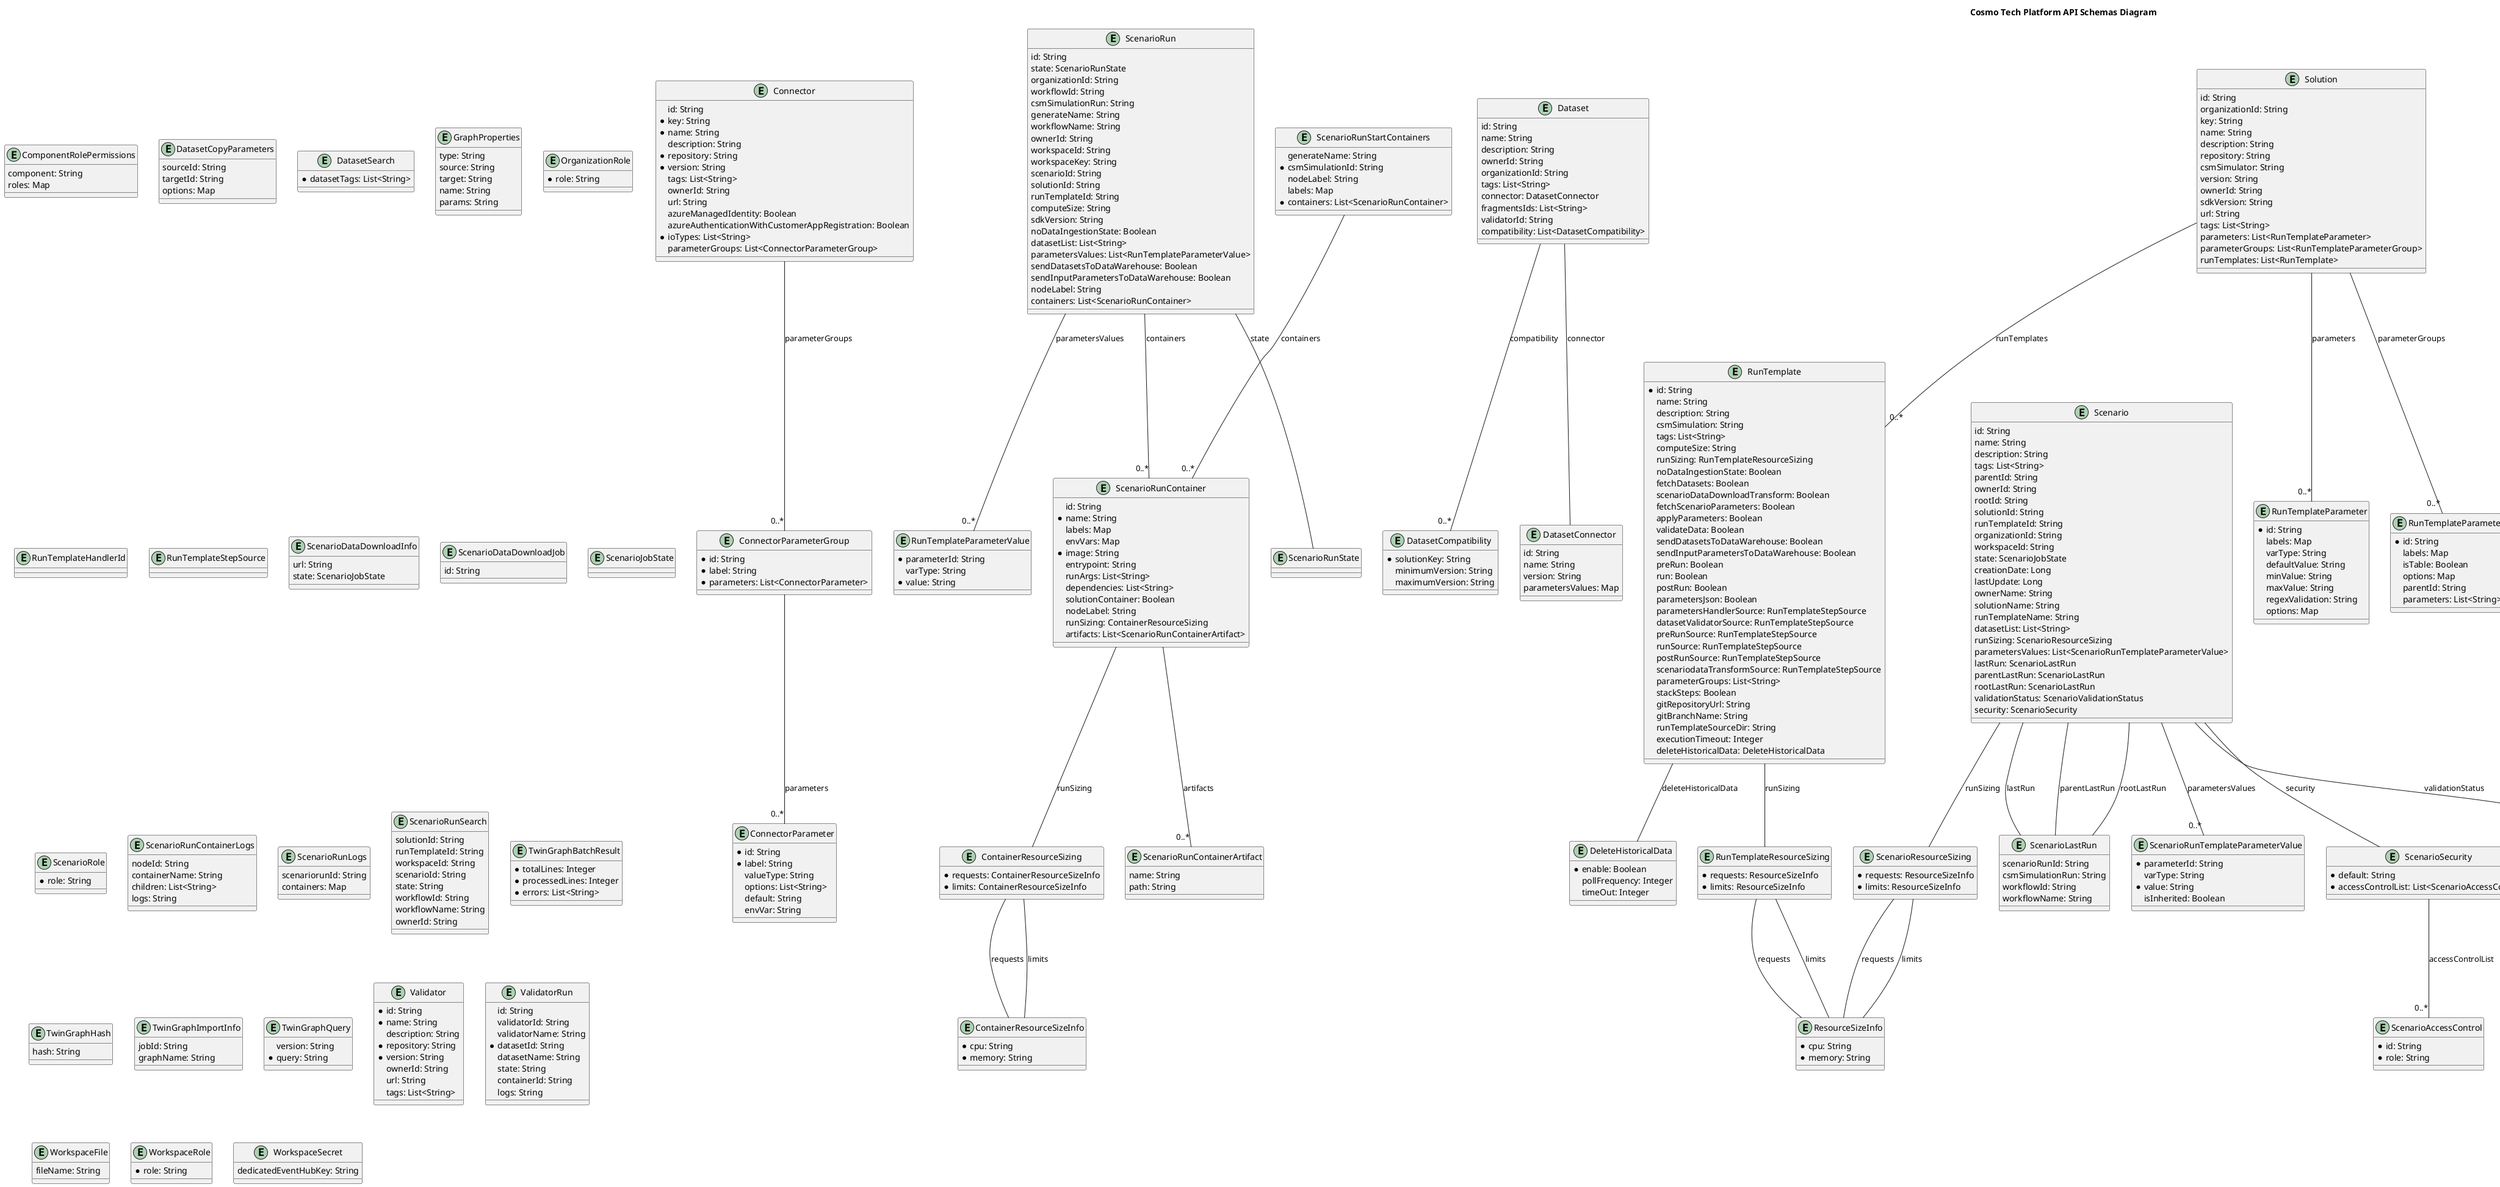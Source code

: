 @startuml

title Cosmo Tech Platform API Schemas Diagram

entity ComponentRolePermissions {
    component: String
    roles: Map
}

entity Connector {
    id: String
    * key: String
    * name: String
    description: String
    * repository: String
    * version: String
    tags: List<String>
    ownerId: String
    url: String
    azureManagedIdentity: Boolean
    azureAuthenticationWithCustomerAppRegistration: Boolean
    * ioTypes: List<String>
    parameterGroups: List<ConnectorParameterGroup>
}

entity ConnectorParameter {
    * id: String
    * label: String
    valueType: String
    options: List<String>
    default: String
    envVar: String
}

entity ConnectorParameterGroup {
    * id: String
    * label: String
    * parameters: List<ConnectorParameter>
}

entity ContainerResourceSizeInfo {
    * cpu: String
    * memory: String
}

entity ContainerResourceSizing {
    * requests: ContainerResourceSizeInfo
    * limits: ContainerResourceSizeInfo
}

entity Dataset {
    id: String
    name: String
    description: String
    ownerId: String
    organizationId: String
    tags: List<String>
    connector: DatasetConnector
    fragmentsIds: List<String>
    validatorId: String
    compatibility: List<DatasetCompatibility>
}

entity DatasetCompatibility {
    * solutionKey: String
    minimumVersion: String
    maximumVersion: String
}

entity DatasetConnector {
    id: String
    name: String
    version: String
    parametersValues: Map
}

entity DatasetCopyParameters {
    sourceId: String
    targetId: String
    options: Map
}

entity DatasetSearch {
    * datasetTags: List<String>
}

entity DeleteHistoricalData {
    * enable: Boolean
    pollFrequency: Integer
    timeOut: Integer
}

entity GraphProperties {
    type: String
    source: String
    target: String
    name: String
    params: String
}

entity Organization {
    id: String
    name: String
    ownerId: String
    services: OrganizationServices
    security: OrganizationSecurity
}

entity OrganizationAccessControl {
    * id: String
    * role: String
}

entity OrganizationRole {
    * role: String
}

entity OrganizationSecurity {
    * default: String
    * accessControlList: List<OrganizationAccessControl>
}

entity OrganizationService {
    cloudService: String
    baseUri: String
    platformService: String
    resourceUri: String
    credentials: Map
}

entity OrganizationServices {
    tenantCredentials: Map
    storage: OrganizationService
    solutionsContainerRegistry: OrganizationService
}

entity ResourceSizeInfo {
    * cpu: String
    * memory: String
}

entity RunTemplate {
    * id: String
    name: String
    description: String
    csmSimulation: String
    tags: List<String>
    computeSize: String
    runSizing: RunTemplateResourceSizing
    noDataIngestionState: Boolean
    fetchDatasets: Boolean
    scenarioDataDownloadTransform: Boolean
    fetchScenarioParameters: Boolean
    applyParameters: Boolean
    validateData: Boolean
    sendDatasetsToDataWarehouse: Boolean
    sendInputParametersToDataWarehouse: Boolean
    preRun: Boolean
    run: Boolean
    postRun: Boolean
    parametersJson: Boolean
    parametersHandlerSource: RunTemplateStepSource
    datasetValidatorSource: RunTemplateStepSource
    preRunSource: RunTemplateStepSource
    runSource: RunTemplateStepSource
    postRunSource: RunTemplateStepSource
    scenariodataTransformSource: RunTemplateStepSource
    parameterGroups: List<String>
    stackSteps: Boolean
    gitRepositoryUrl: String
    gitBranchName: String
    runTemplateSourceDir: String
    executionTimeout: Integer
    deleteHistoricalData: DeleteHistoricalData
}

entity RunTemplateHandlerId {
}

entity RunTemplateParameter {
    * id: String
    labels: Map
    varType: String
    defaultValue: String
    minValue: String
    maxValue: String
    regexValidation: String
    options: Map
}

entity RunTemplateParameterGroup {
    * id: String
    labels: Map
    isTable: Boolean
    options: Map
    parentId: String
    parameters: List<String>
}

entity RunTemplateParameterValue {
    * parameterId: String
    varType: String
    * value: String
}

entity RunTemplateResourceSizing {
    * requests: ResourceSizeInfo
    * limits: ResourceSizeInfo
}

entity RunTemplateStepSource {
}

entity Scenario {
    id: String
    name: String
    description: String
    tags: List<String>
    parentId: String
    ownerId: String
    rootId: String
    solutionId: String
    runTemplateId: String
    organizationId: String
    workspaceId: String
    state: ScenarioJobState
    creationDate: Long
    lastUpdate: Long
    ownerName: String
    solutionName: String
    runTemplateName: String
    datasetList: List<String>
    runSizing: ScenarioResourceSizing
    parametersValues: List<ScenarioRunTemplateParameterValue>
    lastRun: ScenarioLastRun
    parentLastRun: ScenarioLastRun
    rootLastRun: ScenarioLastRun
    validationStatus: ScenarioValidationStatus
    security: ScenarioSecurity
}

entity ScenarioAccessControl {
    * id: String
    * role: String
}

entity ScenarioChangedParameterValue {
    parameterId: String
    varType: String
    value: String
    comparedValue: String
}

entity ScenarioComparisonResult {
    scenarioId: String
    comparedScenarioId: String
    changedValues: List<ScenarioChangedParameterValue>
}

entity ScenarioDataDownloadInfo {
    url: String
    state: ScenarioJobState
}

entity ScenarioDataDownloadJob {
    id: String
}

entity ScenarioJobState {
}

entity ScenarioLastRun {
    scenarioRunId: String
    csmSimulationRun: String
    workflowId: String
    workflowName: String
}

entity ScenarioResourceSizing {
    * requests: ResourceSizeInfo
    * limits: ResourceSizeInfo
}

entity ScenarioRole {
    * role: String
}

entity ScenarioRun {
    id: String
    state: ScenarioRunState
    organizationId: String
    workflowId: String
    csmSimulationRun: String
    generateName: String
    workflowName: String
    ownerId: String
    workspaceId: String
    workspaceKey: String
    scenarioId: String
    solutionId: String
    runTemplateId: String
    computeSize: String
    sdkVersion: String
    noDataIngestionState: Boolean
    datasetList: List<String>
    parametersValues: List<RunTemplateParameterValue>
    sendDatasetsToDataWarehouse: Boolean
    sendInputParametersToDataWarehouse: Boolean
    nodeLabel: String
    containers: List<ScenarioRunContainer>
}

entity ScenarioRunContainer {
    id: String
    * name: String
    labels: Map
    envVars: Map
    * image: String
    entrypoint: String
    runArgs: List<String>
    dependencies: List<String>
    solutionContainer: Boolean
    nodeLabel: String
    runSizing: ContainerResourceSizing
    artifacts: List<ScenarioRunContainerArtifact>
}

entity ScenarioRunContainerArtifact {
    name: String
    path: String
}

entity ScenarioRunContainerLogs {
    nodeId: String
    containerName: String
    children: List<String>
    logs: String
}

entity ScenarioRunLogs {
    scenariorunId: String
    containers: Map
}

entity ScenarioRunResourceRequested {
    cpu: Long
    memory: Long
}

entity ScenarioRunSearch {
    solutionId: String
    runTemplateId: String
    workspaceId: String
    scenarioId: String
    state: String
    workflowId: String
    workflowName: String
    ownerId: String
}

entity ScenarioRunStartContainers {
    generateName: String
    * csmSimulationId: String
    nodeLabel: String
    labels: Map
    * containers: List<ScenarioRunContainer>
}

entity ScenarioRunState {
}

entity ScenarioRunStatus {
    id: String
    organizationId: String
    workflowId: String
    workflowName: String
    startTime: String
    endTime: String
    phase: String
    progress: String
    message: String
    estimatedDuration: Integer
    nodes: List<ScenarioRunStatusNode>
    state: ScenarioRunState
}

entity ScenarioRunStatusNode {
    id: String
    name: String
    containerName: String
    outboundNodes: List<String>
    resourcesDuration: ScenarioRunResourceRequested
    estimatedDuration: Integer
    hostNodeName: String
    message: String
    phase: String
    progress: String
    startTime: String
    endTime: String
}

entity ScenarioRunTemplateParameterValue {
    * parameterId: String
    varType: String
    * value: String
    isInherited: Boolean
}

entity ScenarioSecurity {
    * default: String
    * accessControlList: List<ScenarioAccessControl>
}

entity ScenarioValidationStatus {
}

entity Solution {
    id: String
    organizationId: String
    key: String
    name: String
    description: String
    repository: String
    csmSimulator: String
    version: String
    ownerId: String
    sdkVersion: String
    url: String
    tags: List<String>
    parameters: List<RunTemplateParameter>
    parameterGroups: List<RunTemplateParameterGroup>
    runTemplates: List<RunTemplate>
}

entity SourceInfo {
    name: String
    * location: String
    path: String
    * type: String
}

entity TwinGraphBatchResult {
    * totalLines: Integer
    * processedLines: Integer
    * errors: List<String>
}

entity TwinGraphHash {
    hash: String
}

entity TwinGraphImport {
    * source: SourceInfo
    * graphId: String
    version: String
}

entity TwinGraphImportInfo {
    jobId: String
    graphName: String
}

entity TwinGraphQuery {
    version: String
    * query: String
}

entity Validator {
    * id: String
    * name: String
    description: String
    * repository: String
    * version: String
    ownerId: String
    url: String
    tags: List<String>
}

entity ValidatorRun {
    id: String
    validatorId: String
    validatorName: String
    * datasetId: String
    datasetName: String
    state: String
    containerId: String
    logs: String
}

entity Workspace {
    id: String
    organizationId: String
    * key: String
    * name: String
    description: String
    version: String
    tags: List<String>
    ownerId: String
    * solution: WorkspaceSolution
    webApp: WorkspaceWebApp
    sendInputToDataWarehouse: Boolean
    useDedicatedEventHubNamespace: Boolean
    dedicatedEventHubSasKeyName: String
    dedicatedEventHubAuthenticationStrategy: String
    sendScenarioRunToEventHub: Boolean
    sendScenarioMetadataToEventHub: Boolean
    security: WorkspaceSecurity
}

entity WorkspaceAccessControl {
    * id: String
    * role: String
}

entity WorkspaceFile {
    fileName: String
}

entity WorkspaceRole {
    * role: String
}

entity WorkspaceSecret {
    dedicatedEventHubKey: String
}

entity WorkspaceSecurity {
    * default: String
    * accessControlList: List<WorkspaceAccessControl>
}

entity WorkspaceSolution {
    solutionId: String
    runTemplateFilter: List<String>
    defaultRunTemplateDataset: Map
}

entity WorkspaceWebApp {
    * url: String
    iframes: Map
    options: Map
}


RunTemplateResourceSizing -- ResourceSizeInfo : requests
RunTemplateResourceSizing -- ResourceSizeInfo : limits
ContainerResourceSizing -- ContainerResourceSizeInfo : requests
ContainerResourceSizing -- ContainerResourceSizeInfo : limits
ScenarioRunContainer -- ContainerResourceSizing : runSizing
ScenarioRunContainer -- "0..*" ScenarioRunContainerArtifact : artifacts
WorkspaceSecurity -- "0..*" WorkspaceAccessControl : accessControlList
ConnectorParameterGroup -- "0..*" ConnectorParameter : parameters
OrganizationServices -- OrganizationService : storage
OrganizationServices -- OrganizationService : solutionsContainerRegistry
Scenario -- ScenarioResourceSizing : runSizing
Scenario -- "0..*" ScenarioRunTemplateParameterValue : parametersValues
Scenario -- ScenarioLastRun : lastRun
Scenario -- ScenarioLastRun : parentLastRun
Scenario -- ScenarioLastRun : rootLastRun
Scenario -- ScenarioValidationStatus : validationStatus
Scenario -- ScenarioSecurity : security
ScenarioRun -- ScenarioRunState : state
ScenarioRun -- "0..*" RunTemplateParameterValue : parametersValues
ScenarioRun -- "0..*" ScenarioRunContainer : containers
ScenarioRunStatus -- "0..*" ScenarioRunStatusNode : nodes
ScenarioRunStatusNode -- ScenarioRunResourceRequested : resourcesDuration
Connector -- "0..*" ConnectorParameterGroup : parameterGroups
ScenarioResourceSizing -- ResourceSizeInfo : requests
ScenarioResourceSizing -- ResourceSizeInfo : limits
ScenarioSecurity -- "0..*" ScenarioAccessControl : accessControlList
Organization -- OrganizationServices : services
Organization -- OrganizationSecurity : security
RunTemplate -- RunTemplateResourceSizing : runSizing
RunTemplate -- DeleteHistoricalData : deleteHistoricalData
Solution -- "0..*" RunTemplateParameter : parameters
Solution -- "0..*" RunTemplateParameterGroup : parameterGroups
Solution -- "0..*" RunTemplate : runTemplates
ScenarioComparisonResult -- "0..*" ScenarioChangedParameterValue : changedValues
Dataset -- DatasetConnector : connector
Dataset -- "0..*" DatasetCompatibility : compatibility
TwinGraphImport -- SourceInfo : source
OrganizationSecurity -- "0..*" OrganizationAccessControl : accessControlList
ScenarioRunStartContainers -- "0..*" ScenarioRunContainer : containers
Workspace -- WorkspaceSolution : solution
Workspace -- WorkspaceWebApp : webApp
Workspace -- WorkspaceSecurity : security

@enduml